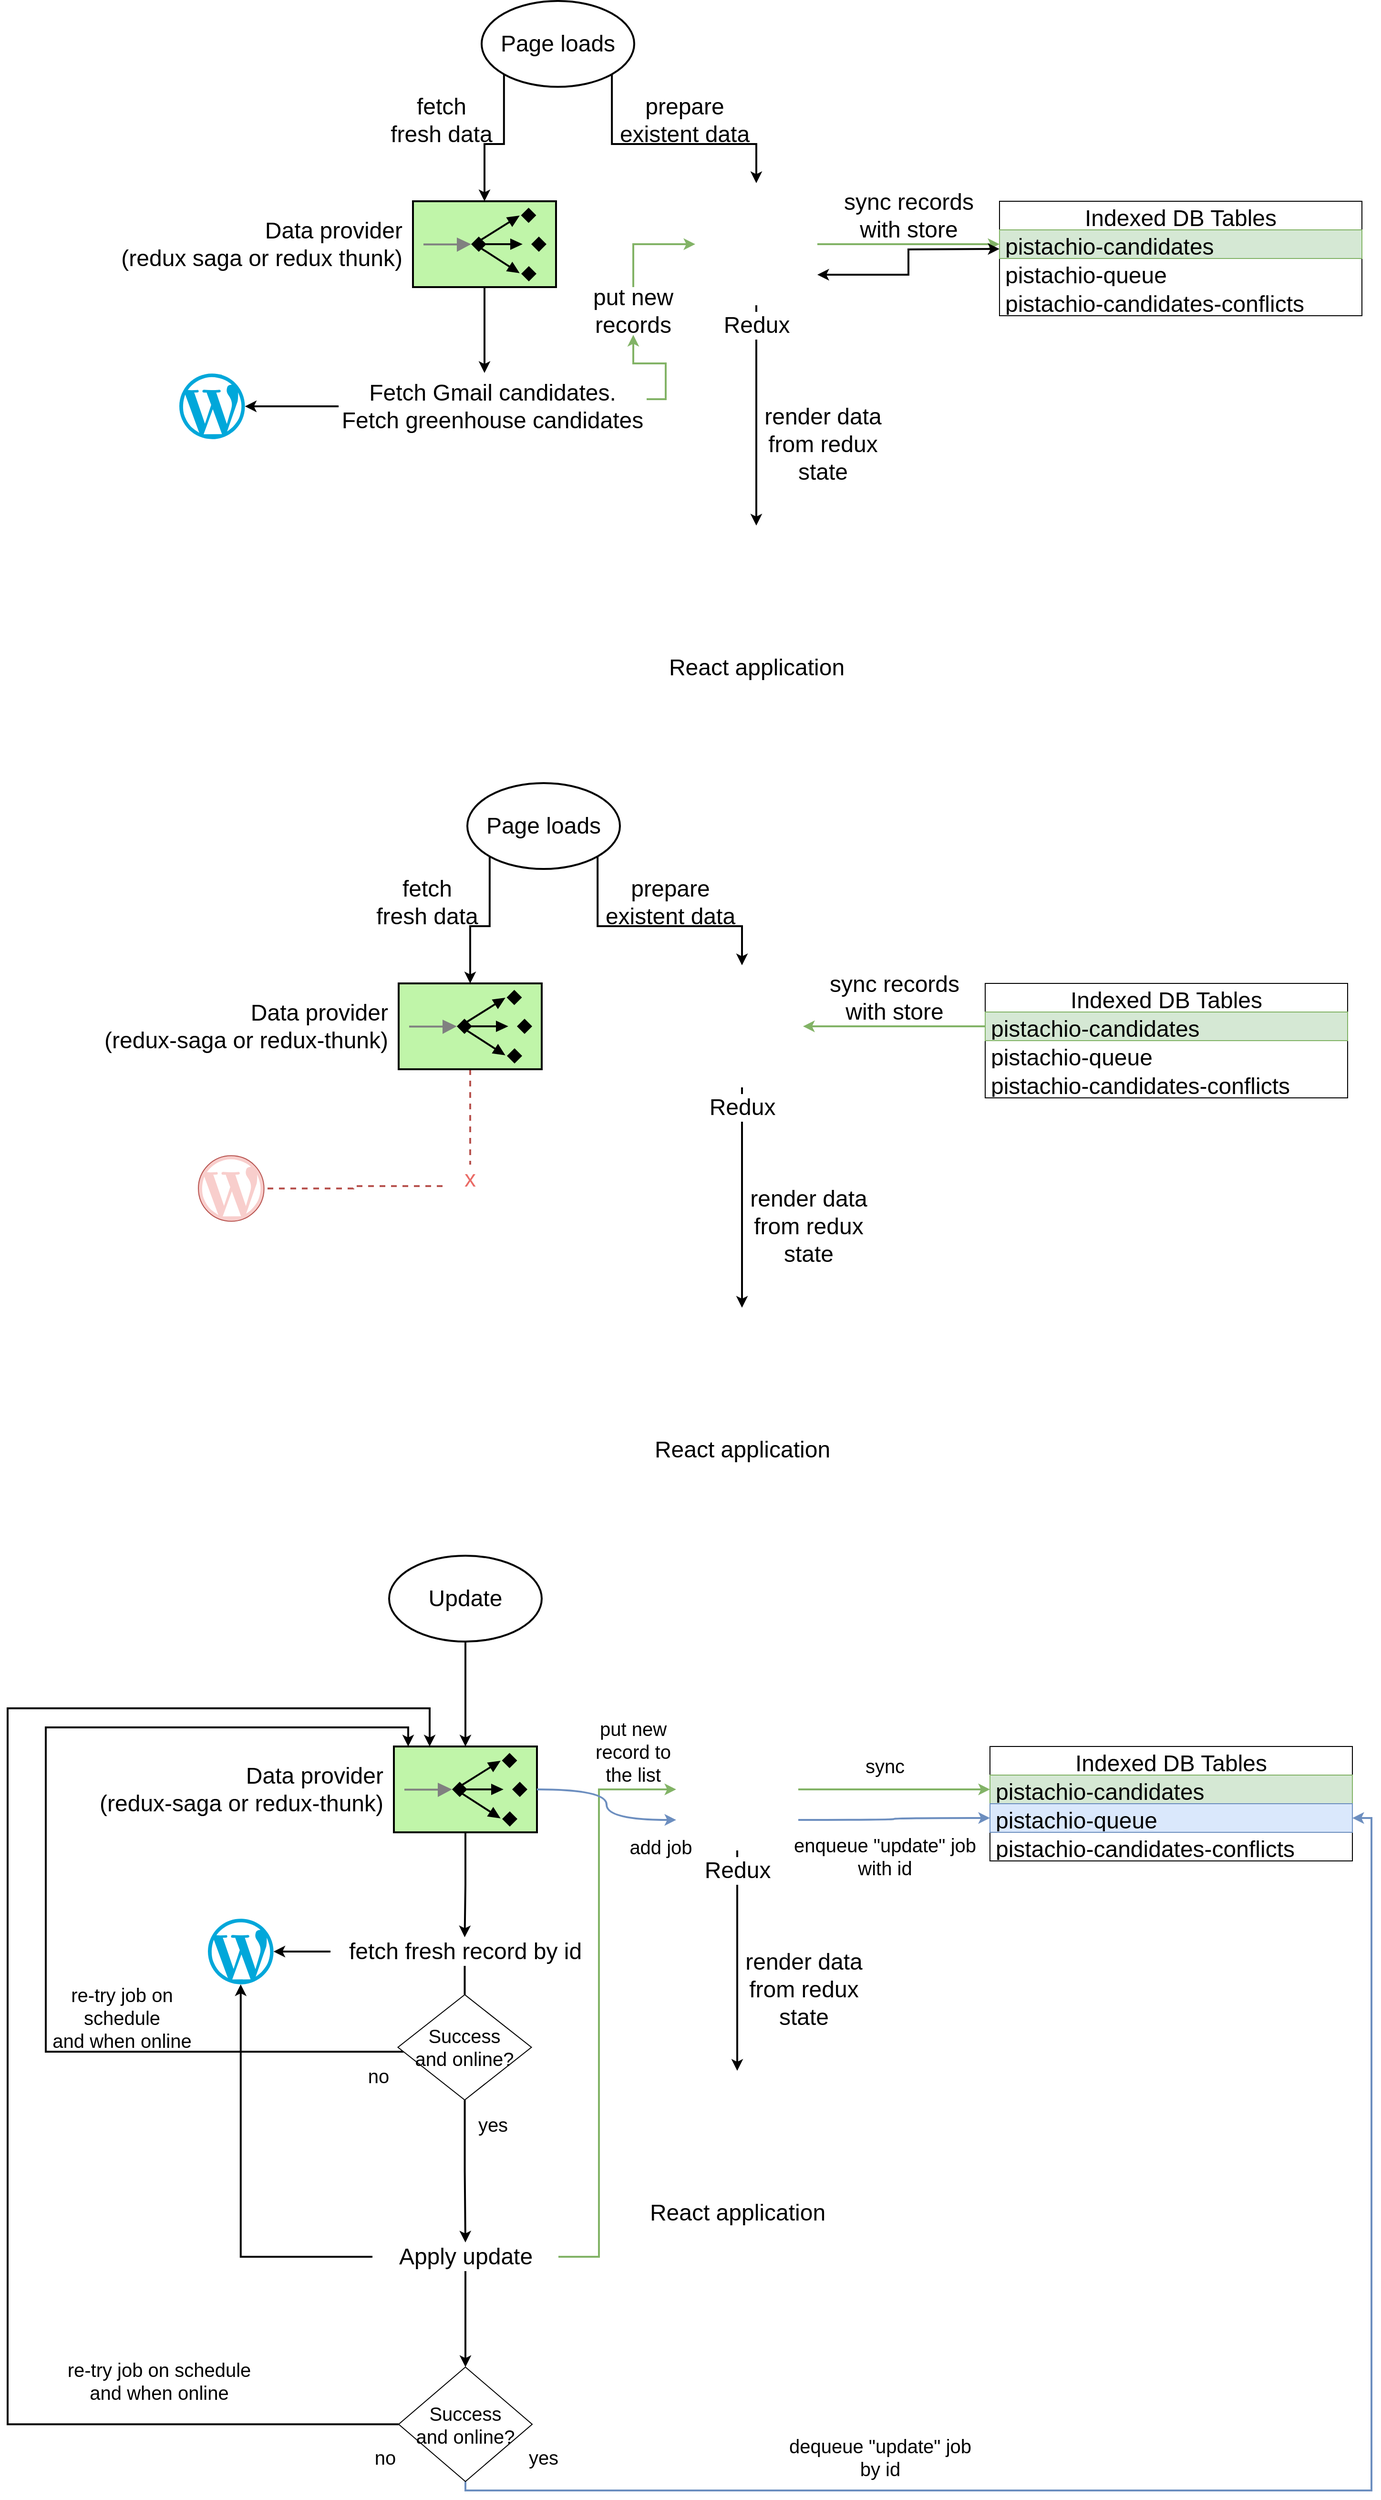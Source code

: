 <mxfile version="20.2.3" type="github">
  <diagram id="n3OmtDXUTwSOZxKZHaJ7" name="Page-1">
    <mxGraphModel dx="2813" dy="1084" grid="1" gridSize="10" guides="1" tooltips="1" connect="1" arrows="1" fold="1" page="1" pageScale="1" pageWidth="850" pageHeight="1100" math="0" shadow="0">
      <root>
        <mxCell id="0" />
        <mxCell id="1" parent="0" />
        <mxCell id="Z41pFUrx37civVczPFok-12" style="edgeStyle=orthogonalEdgeStyle;rounded=0;orthogonalLoop=1;jettySize=auto;html=1;exitX=0;exitY=1;exitDx=0;exitDy=0;entryX=0.5;entryY=0;entryDx=0;entryDy=0;entryPerimeter=0;fontSize=24;startArrow=none;startFill=0;strokeWidth=2;" parent="1" source="Z41pFUrx37civVczPFok-16" target="Z41pFUrx37civVczPFok-6" edge="1">
          <mxGeometry relative="1" as="geometry">
            <mxPoint x="180" y="130" as="sourcePoint" />
          </mxGeometry>
        </mxCell>
        <mxCell id="Z41pFUrx37civVczPFok-13" style="edgeStyle=orthogonalEdgeStyle;rounded=0;orthogonalLoop=1;jettySize=auto;html=1;exitX=1;exitY=1;exitDx=0;exitDy=0;entryX=0.5;entryY=0;entryDx=0;entryDy=0;fontSize=24;startArrow=none;startFill=0;strokeWidth=2;" parent="1" source="Z41pFUrx37civVczPFok-16" target="Z41pFUrx37civVczPFok-5" edge="1">
          <mxGeometry relative="1" as="geometry">
            <mxPoint x="260" y="130" as="sourcePoint" />
            <Array as="points">
              <mxPoint x="274" y="200" />
              <mxPoint x="425" y="200" />
            </Array>
          </mxGeometry>
        </mxCell>
        <mxCell id="Z41pFUrx37civVczPFok-4" value="React application" style="shape=image;html=1;verticalAlign=top;verticalLabelPosition=bottom;labelBackgroundColor=#ffffff;imageAspect=0;aspect=fixed;image=https://cdn1.iconfinder.com/data/icons/unicons-line-vol-5/24/react-128.png;fontSize=24;" parent="1" vertex="1">
          <mxGeometry x="361" y="600" width="128" height="128" as="geometry" />
        </mxCell>
        <mxCell id="Z41pFUrx37civVczPFok-11" style="edgeStyle=orthogonalEdgeStyle;rounded=0;orthogonalLoop=1;jettySize=auto;html=1;entryX=0;entryY=0.5;entryDx=0;entryDy=0;fontSize=24;strokeWidth=2;startArrow=none;startFill=0;fillColor=#d5e8d4;strokeColor=#82b366;" parent="1" source="Z41pFUrx37civVczPFok-5" target="Z41pFUrx37civVczPFok-8" edge="1">
          <mxGeometry relative="1" as="geometry" />
        </mxCell>
        <mxCell id="Z41pFUrx37civVczPFok-21" style="edgeStyle=orthogonalEdgeStyle;rounded=0;orthogonalLoop=1;jettySize=auto;html=1;entryX=0.5;entryY=0;entryDx=0;entryDy=0;fontSize=24;startArrow=none;startFill=0;strokeWidth=2;" parent="1" source="Z41pFUrx37civVczPFok-5" target="Z41pFUrx37civVczPFok-4" edge="1">
          <mxGeometry relative="1" as="geometry" />
        </mxCell>
        <mxCell id="X_6sAjhMBoOv0ny-Y4ly-42" style="edgeStyle=orthogonalEdgeStyle;rounded=0;orthogonalLoop=1;jettySize=auto;html=1;exitX=1;exitY=0.75;exitDx=0;exitDy=0;fontSize=20;startArrow=classic;startFill=1;strokeWidth=2;" edge="1" parent="1" source="Z41pFUrx37civVczPFok-5">
          <mxGeometry relative="1" as="geometry">
            <mxPoint x="680" y="310" as="targetPoint" />
          </mxGeometry>
        </mxCell>
        <mxCell id="Z41pFUrx37civVczPFok-5" value="Redux" style="shape=image;html=1;verticalAlign=top;verticalLabelPosition=bottom;labelBackgroundColor=#ffffff;imageAspect=0;aspect=fixed;image=https://cdn2.iconfinder.com/data/icons/boxicons-logos/24/bxl-redux-128.png;fontSize=24;" parent="1" vertex="1">
          <mxGeometry x="361" y="241" width="128" height="128" as="geometry" />
        </mxCell>
        <mxCell id="Z41pFUrx37civVczPFok-15" style="edgeStyle=orthogonalEdgeStyle;rounded=0;orthogonalLoop=1;jettySize=auto;html=1;entryX=0.5;entryY=0;entryDx=0;entryDy=0;fontSize=24;startArrow=none;startFill=0;strokeWidth=2;" parent="1" source="Z41pFUrx37civVczPFok-6" edge="1">
          <mxGeometry relative="1" as="geometry">
            <mxPoint x="140" y="440" as="targetPoint" />
          </mxGeometry>
        </mxCell>
        <mxCell id="Z41pFUrx37civVczPFok-6" value="&lt;font style=&quot;font-size: 24px;&quot;&gt;Data provider&lt;br&gt;&lt;/font&gt;&lt;font style=&quot;font-size: 24px;&quot;&gt;(redux saga or redux thunk)&lt;br&gt;&lt;/font&gt;" style="fillColor=#c0f5a9;dashed=0;outlineConnect=0;strokeWidth=2;html=1;align=right;fontSize=8;verticalLabelPosition=middle;verticalAlign=middle;shape=mxgraph.eip.message_dispatcher;labelPosition=left;spacingRight=10;" parent="1" vertex="1">
          <mxGeometry x="65" y="260" width="150" height="90" as="geometry" />
        </mxCell>
        <mxCell id="Z41pFUrx37civVczPFok-7" value="Indexed DB Tables" style="swimlane;fontStyle=0;childLayout=stackLayout;horizontal=1;startSize=30;horizontalStack=0;resizeParent=1;resizeParentMax=0;resizeLast=0;collapsible=1;marginBottom=0;fontSize=24;" parent="1" vertex="1">
          <mxGeometry x="680" y="260" width="380" height="120" as="geometry" />
        </mxCell>
        <mxCell id="Z41pFUrx37civVczPFok-8" value="pistachio-candidates" style="text;strokeColor=#82b366;fillColor=#d5e8d4;align=left;verticalAlign=middle;spacingLeft=4;spacingRight=4;overflow=hidden;points=[[0,0.5],[1,0.5]];portConstraint=eastwest;rotatable=0;fontSize=24;" parent="Z41pFUrx37civVczPFok-7" vertex="1">
          <mxGeometry y="30" width="380" height="30" as="geometry" />
        </mxCell>
        <mxCell id="Z41pFUrx37civVczPFok-9" value="pistachio-queue" style="text;strokeColor=none;fillColor=none;align=left;verticalAlign=middle;spacingLeft=4;spacingRight=4;overflow=hidden;points=[[0,0.5],[1,0.5]];portConstraint=eastwest;rotatable=0;fontSize=24;" parent="Z41pFUrx37civVczPFok-7" vertex="1">
          <mxGeometry y="60" width="380" height="30" as="geometry" />
        </mxCell>
        <mxCell id="Z41pFUrx37civVczPFok-10" value="pistachio-candidates-conflicts" style="text;strokeColor=none;fillColor=none;align=left;verticalAlign=middle;spacingLeft=4;spacingRight=4;overflow=hidden;points=[[0,0.5],[1,0.5]];portConstraint=eastwest;rotatable=0;fontSize=24;" parent="Z41pFUrx37civVczPFok-7" vertex="1">
          <mxGeometry y="90" width="380" height="30" as="geometry" />
        </mxCell>
        <mxCell id="Z41pFUrx37civVczPFok-20" style="edgeStyle=orthogonalEdgeStyle;rounded=0;orthogonalLoop=1;jettySize=auto;html=1;entryX=0;entryY=0.5;entryDx=0;entryDy=0;fontSize=24;startArrow=none;startFill=0;strokeWidth=2;exitX=0.5;exitY=0;exitDx=0;exitDy=0;fillColor=#d5e8d4;strokeColor=#82b366;" parent="1" source="Z41pFUrx37civVczPFok-25" target="Z41pFUrx37civVczPFok-5" edge="1">
          <mxGeometry relative="1" as="geometry" />
        </mxCell>
        <mxCell id="Z41pFUrx37civVczPFok-16" value="&lt;font style=&quot;font-size: 24px;&quot;&gt;Page loads&lt;/font&gt;" style="ellipse;whiteSpace=wrap;html=1;fontSize=24;strokeWidth=2;" parent="1" vertex="1">
          <mxGeometry x="137" y="50" width="160" height="90" as="geometry" />
        </mxCell>
        <mxCell id="Z41pFUrx37civVczPFok-18" value="" style="dashed=0;outlineConnect=0;html=1;align=center;labelPosition=center;verticalLabelPosition=bottom;verticalAlign=top;shape=mxgraph.weblogos.wordpress_2;fillColor=#00A7DA;strokeColor=none;fontSize=24;" parent="1" vertex="1">
          <mxGeometry x="-180" y="440.6" width="68.8" height="68.8" as="geometry" />
        </mxCell>
        <mxCell id="Z41pFUrx37civVczPFok-22" value="fetch fresh data" style="text;html=1;strokeColor=none;fillColor=none;align=center;verticalAlign=middle;whiteSpace=wrap;rounded=0;fontSize=24;" parent="1" vertex="1">
          <mxGeometry x="40" y="160" width="110" height="30" as="geometry" />
        </mxCell>
        <mxCell id="Z41pFUrx37civVczPFok-23" value="prepare existent data" style="text;html=1;strokeColor=none;fillColor=none;align=center;verticalAlign=middle;whiteSpace=wrap;rounded=0;fontSize=24;" parent="1" vertex="1">
          <mxGeometry x="275" y="160" width="150" height="30" as="geometry" />
        </mxCell>
        <mxCell id="Z41pFUrx37civVczPFok-24" value="sync records with store" style="text;html=1;strokeColor=none;fillColor=none;align=center;verticalAlign=middle;whiteSpace=wrap;rounded=0;fontSize=24;" parent="1" vertex="1">
          <mxGeometry x="510" y="255" width="150" height="40" as="geometry" />
        </mxCell>
        <mxCell id="Z41pFUrx37civVczPFok-25" value="put new records" style="text;html=1;strokeColor=none;fillColor=none;align=center;verticalAlign=middle;whiteSpace=wrap;rounded=0;fontSize=24;" parent="1" vertex="1">
          <mxGeometry x="236" y="350" width="120" height="50" as="geometry" />
        </mxCell>
        <mxCell id="Z41pFUrx37civVczPFok-29" value="render data from redux state" style="text;html=1;strokeColor=none;fillColor=none;align=center;verticalAlign=middle;whiteSpace=wrap;rounded=0;fontSize=24;" parent="1" vertex="1">
          <mxGeometry x="410" y="500.4" width="170" height="30" as="geometry" />
        </mxCell>
        <mxCell id="Z41pFUrx37civVczPFok-31" style="edgeStyle=orthogonalEdgeStyle;rounded=0;orthogonalLoop=1;jettySize=auto;html=1;fontSize=24;startArrow=none;startFill=0;strokeWidth=2;" parent="1" source="Z41pFUrx37civVczPFok-30" target="Z41pFUrx37civVczPFok-18" edge="1">
          <mxGeometry relative="1" as="geometry" />
        </mxCell>
        <mxCell id="X_6sAjhMBoOv0ny-Y4ly-40" style="edgeStyle=orthogonalEdgeStyle;rounded=0;orthogonalLoop=1;jettySize=auto;html=1;entryX=0.5;entryY=1;entryDx=0;entryDy=0;fontSize=20;startArrow=none;startFill=0;strokeWidth=2;exitX=1;exitY=0.25;exitDx=0;exitDy=0;fillColor=#d5e8d4;strokeColor=#82b366;" edge="1" parent="1" source="Z41pFUrx37civVczPFok-30" target="Z41pFUrx37civVczPFok-25">
          <mxGeometry relative="1" as="geometry" />
        </mxCell>
        <mxCell id="Z41pFUrx37civVczPFok-30" value="&lt;div&gt;Fetch Gmail candidates.&lt;/div&gt;&lt;div&gt;Fetch greenhouse candidates&lt;br&gt;&lt;/div&gt;" style="text;html=1;strokeColor=none;fillColor=none;align=center;verticalAlign=middle;whiteSpace=wrap;rounded=0;fontSize=24;" parent="1" vertex="1">
          <mxGeometry x="-13" y="460" width="323" height="30" as="geometry" />
        </mxCell>
        <mxCell id="Z41pFUrx37civVczPFok-32" style="edgeStyle=orthogonalEdgeStyle;rounded=0;orthogonalLoop=1;jettySize=auto;html=1;exitX=0;exitY=1;exitDx=0;exitDy=0;entryX=0.5;entryY=0;entryDx=0;entryDy=0;entryPerimeter=0;fontSize=24;startArrow=none;startFill=0;strokeWidth=2;" parent="1" source="Z41pFUrx37civVczPFok-45" target="Z41pFUrx37civVczPFok-39" edge="1">
          <mxGeometry relative="1" as="geometry">
            <mxPoint x="165" y="950" as="sourcePoint" />
          </mxGeometry>
        </mxCell>
        <mxCell id="Z41pFUrx37civVczPFok-33" style="edgeStyle=orthogonalEdgeStyle;rounded=0;orthogonalLoop=1;jettySize=auto;html=1;exitX=1;exitY=1;exitDx=0;exitDy=0;entryX=0.5;entryY=0;entryDx=0;entryDy=0;fontSize=24;startArrow=none;startFill=0;strokeWidth=2;" parent="1" source="Z41pFUrx37civVczPFok-45" target="Z41pFUrx37civVczPFok-37" edge="1">
          <mxGeometry relative="1" as="geometry">
            <mxPoint x="245" y="950" as="sourcePoint" />
            <Array as="points">
              <mxPoint x="259" y="1020" />
              <mxPoint x="410" y="1020" />
            </Array>
          </mxGeometry>
        </mxCell>
        <mxCell id="Z41pFUrx37civVczPFok-34" value="React application" style="shape=image;html=1;verticalAlign=top;verticalLabelPosition=bottom;labelBackgroundColor=#ffffff;imageAspect=0;aspect=fixed;image=https://cdn1.iconfinder.com/data/icons/unicons-line-vol-5/24/react-128.png;fontSize=24;" parent="1" vertex="1">
          <mxGeometry x="346" y="1420" width="128" height="128" as="geometry" />
        </mxCell>
        <mxCell id="Z41pFUrx37civVczPFok-35" style="edgeStyle=orthogonalEdgeStyle;rounded=0;orthogonalLoop=1;jettySize=auto;html=1;entryX=0;entryY=0.5;entryDx=0;entryDy=0;fontSize=24;strokeWidth=2;startArrow=classic;startFill=1;endArrow=none;endFill=0;fillColor=#d5e8d4;strokeColor=#82b366;" parent="1" source="Z41pFUrx37civVczPFok-37" target="Z41pFUrx37civVczPFok-41" edge="1">
          <mxGeometry relative="1" as="geometry" />
        </mxCell>
        <mxCell id="Z41pFUrx37civVczPFok-36" style="edgeStyle=orthogonalEdgeStyle;rounded=0;orthogonalLoop=1;jettySize=auto;html=1;entryX=0.5;entryY=0;entryDx=0;entryDy=0;fontSize=24;startArrow=none;startFill=0;strokeWidth=2;" parent="1" source="Z41pFUrx37civVczPFok-37" target="Z41pFUrx37civVczPFok-34" edge="1">
          <mxGeometry relative="1" as="geometry" />
        </mxCell>
        <mxCell id="Z41pFUrx37civVczPFok-37" value="Redux" style="shape=image;html=1;verticalAlign=top;verticalLabelPosition=bottom;labelBackgroundColor=#ffffff;imageAspect=0;aspect=fixed;image=https://cdn2.iconfinder.com/data/icons/boxicons-logos/24/bxl-redux-128.png;fontSize=24;" parent="1" vertex="1">
          <mxGeometry x="346" y="1061" width="128" height="128" as="geometry" />
        </mxCell>
        <mxCell id="Z41pFUrx37civVczPFok-38" style="edgeStyle=orthogonalEdgeStyle;rounded=0;orthogonalLoop=1;jettySize=auto;html=1;fontSize=24;startArrow=none;startFill=0;strokeWidth=2;entryX=0.5;entryY=0;entryDx=0;entryDy=0;dashed=1;fillColor=#f8cecc;strokeColor=#b85450;endArrow=none;endFill=0;" parent="1" source="Z41pFUrx37civVczPFok-39" target="Z41pFUrx37civVczPFok-53" edge="1">
          <mxGeometry relative="1" as="geometry">
            <mxPoint x="125" y="1270" as="targetPoint" />
          </mxGeometry>
        </mxCell>
        <mxCell id="Z41pFUrx37civVczPFok-39" value="&lt;font style=&quot;font-size: 24px;&quot;&gt;Data provider&lt;br&gt;&lt;/font&gt;&lt;font style=&quot;font-size: 24px;&quot;&gt;(redux-saga or redux-thunk)&lt;br&gt;&lt;/font&gt;" style="fillColor=#c0f5a9;dashed=0;outlineConnect=0;strokeWidth=2;html=1;align=right;fontSize=8;verticalLabelPosition=middle;verticalAlign=middle;shape=mxgraph.eip.message_dispatcher;labelPosition=left;spacingRight=10;" parent="1" vertex="1">
          <mxGeometry x="50" y="1080" width="150" height="90" as="geometry" />
        </mxCell>
        <mxCell id="Z41pFUrx37civVczPFok-40" value="Indexed DB Tables" style="swimlane;fontStyle=0;childLayout=stackLayout;horizontal=1;startSize=30;horizontalStack=0;resizeParent=1;resizeParentMax=0;resizeLast=0;collapsible=1;marginBottom=0;fontSize=24;" parent="1" vertex="1">
          <mxGeometry x="665" y="1080" width="380" height="120" as="geometry" />
        </mxCell>
        <mxCell id="Z41pFUrx37civVczPFok-41" value="pistachio-candidates" style="text;strokeColor=#82b366;fillColor=#d5e8d4;align=left;verticalAlign=middle;spacingLeft=4;spacingRight=4;overflow=hidden;points=[[0,0.5],[1,0.5]];portConstraint=eastwest;rotatable=0;fontSize=24;" parent="Z41pFUrx37civVczPFok-40" vertex="1">
          <mxGeometry y="30" width="380" height="30" as="geometry" />
        </mxCell>
        <mxCell id="Z41pFUrx37civVczPFok-42" value="pistachio-queue" style="text;strokeColor=none;fillColor=none;align=left;verticalAlign=middle;spacingLeft=4;spacingRight=4;overflow=hidden;points=[[0,0.5],[1,0.5]];portConstraint=eastwest;rotatable=0;fontSize=24;" parent="Z41pFUrx37civVczPFok-40" vertex="1">
          <mxGeometry y="60" width="380" height="30" as="geometry" />
        </mxCell>
        <mxCell id="Z41pFUrx37civVczPFok-43" value="pistachio-candidates-conflicts" style="text;strokeColor=none;fillColor=none;align=left;verticalAlign=middle;spacingLeft=4;spacingRight=4;overflow=hidden;points=[[0,0.5],[1,0.5]];portConstraint=eastwest;rotatable=0;fontSize=24;" parent="Z41pFUrx37civVczPFok-40" vertex="1">
          <mxGeometry y="90" width="380" height="30" as="geometry" />
        </mxCell>
        <mxCell id="Z41pFUrx37civVczPFok-45" value="&lt;font style=&quot;font-size: 24px;&quot;&gt;Page loads&lt;/font&gt;" style="ellipse;whiteSpace=wrap;html=1;fontSize=24;strokeWidth=2;" parent="1" vertex="1">
          <mxGeometry x="122" y="870" width="160" height="90" as="geometry" />
        </mxCell>
        <mxCell id="Z41pFUrx37civVczPFok-46" value="" style="dashed=0;outlineConnect=0;html=1;align=center;labelPosition=center;verticalLabelPosition=bottom;verticalAlign=top;shape=mxgraph.weblogos.wordpress_2;fillColor=#f8cecc;strokeColor=#b85450;fontSize=24;" parent="1" vertex="1">
          <mxGeometry x="-160" y="1260.6" width="68.8" height="68.8" as="geometry" />
        </mxCell>
        <mxCell id="Z41pFUrx37civVczPFok-47" value="fetch fresh data" style="text;html=1;strokeColor=none;fillColor=none;align=center;verticalAlign=middle;whiteSpace=wrap;rounded=0;fontSize=24;" parent="1" vertex="1">
          <mxGeometry x="25" y="980" width="110" height="30" as="geometry" />
        </mxCell>
        <mxCell id="Z41pFUrx37civVczPFok-48" value="prepare existent data" style="text;html=1;strokeColor=none;fillColor=none;align=center;verticalAlign=middle;whiteSpace=wrap;rounded=0;fontSize=24;" parent="1" vertex="1">
          <mxGeometry x="260" y="980" width="150" height="30" as="geometry" />
        </mxCell>
        <mxCell id="Z41pFUrx37civVczPFok-49" value="sync records with store" style="text;html=1;strokeColor=none;fillColor=none;align=center;verticalAlign=middle;whiteSpace=wrap;rounded=0;fontSize=24;" parent="1" vertex="1">
          <mxGeometry x="495" y="1075" width="150" height="40" as="geometry" />
        </mxCell>
        <mxCell id="Z41pFUrx37civVczPFok-51" value="render data from redux state" style="text;html=1;strokeColor=none;fillColor=none;align=center;verticalAlign=middle;whiteSpace=wrap;rounded=0;fontSize=24;" parent="1" vertex="1">
          <mxGeometry x="395" y="1320.4" width="170" height="30" as="geometry" />
        </mxCell>
        <mxCell id="Z41pFUrx37civVczPFok-52" style="edgeStyle=orthogonalEdgeStyle;rounded=0;orthogonalLoop=1;jettySize=auto;html=1;fontSize=24;startArrow=none;startFill=0;strokeWidth=2;exitX=0;exitY=0.75;exitDx=0;exitDy=0;endArrow=none;endFill=0;dashed=1;fillColor=#f8cecc;strokeColor=#b85450;" parent="1" source="Z41pFUrx37civVczPFok-53" target="Z41pFUrx37civVczPFok-46" edge="1">
          <mxGeometry relative="1" as="geometry" />
        </mxCell>
        <mxCell id="Z41pFUrx37civVczPFok-53" value="x" style="text;html=1;align=center;verticalAlign=middle;whiteSpace=wrap;rounded=0;fontSize=24;fontColor=#EA6B66;" parent="1" vertex="1">
          <mxGeometry x="96" y="1270" width="58" height="30" as="geometry" />
        </mxCell>
        <mxCell id="X_6sAjhMBoOv0ny-Y4ly-1" style="edgeStyle=orthogonalEdgeStyle;rounded=0;orthogonalLoop=1;jettySize=auto;html=1;exitX=0.5;exitY=1;exitDx=0;exitDy=0;entryX=0.5;entryY=0;entryDx=0;entryDy=0;entryPerimeter=0;fontSize=24;startArrow=none;startFill=0;strokeWidth=2;" edge="1" parent="1" source="X_6sAjhMBoOv0ny-Y4ly-14" target="X_6sAjhMBoOv0ny-Y4ly-8">
          <mxGeometry relative="1" as="geometry">
            <mxPoint x="160" y="1750" as="sourcePoint" />
          </mxGeometry>
        </mxCell>
        <mxCell id="X_6sAjhMBoOv0ny-Y4ly-3" value="React application" style="shape=image;html=1;verticalAlign=top;verticalLabelPosition=bottom;labelBackgroundColor=#ffffff;imageAspect=0;aspect=fixed;image=https://cdn1.iconfinder.com/data/icons/unicons-line-vol-5/24/react-128.png;fontSize=24;" vertex="1" parent="1">
          <mxGeometry x="341" y="2220" width="128" height="128" as="geometry" />
        </mxCell>
        <mxCell id="X_6sAjhMBoOv0ny-Y4ly-4" style="edgeStyle=orthogonalEdgeStyle;rounded=0;orthogonalLoop=1;jettySize=auto;html=1;entryX=0;entryY=0.5;entryDx=0;entryDy=0;fontSize=24;strokeWidth=2;startArrow=none;startFill=0;fillColor=#d5e8d4;strokeColor=#82b366;" edge="1" parent="1" source="X_6sAjhMBoOv0ny-Y4ly-6" target="X_6sAjhMBoOv0ny-Y4ly-10">
          <mxGeometry relative="1" as="geometry" />
        </mxCell>
        <mxCell id="X_6sAjhMBoOv0ny-Y4ly-5" style="edgeStyle=orthogonalEdgeStyle;rounded=0;orthogonalLoop=1;jettySize=auto;html=1;entryX=0.5;entryY=0;entryDx=0;entryDy=0;fontSize=24;startArrow=none;startFill=0;strokeWidth=2;" edge="1" parent="1" source="X_6sAjhMBoOv0ny-Y4ly-6" target="X_6sAjhMBoOv0ny-Y4ly-3">
          <mxGeometry relative="1" as="geometry" />
        </mxCell>
        <mxCell id="X_6sAjhMBoOv0ny-Y4ly-27" style="edgeStyle=orthogonalEdgeStyle;rounded=0;orthogonalLoop=1;jettySize=auto;html=1;exitX=1;exitY=0.75;exitDx=0;exitDy=0;entryX=0;entryY=0.5;entryDx=0;entryDy=0;fontSize=24;strokeWidth=2;curved=1;fillColor=#dae8fc;strokeColor=#6c8ebf;" edge="1" parent="1" source="X_6sAjhMBoOv0ny-Y4ly-6" target="X_6sAjhMBoOv0ny-Y4ly-11">
          <mxGeometry relative="1" as="geometry" />
        </mxCell>
        <mxCell id="X_6sAjhMBoOv0ny-Y4ly-6" value="Redux" style="shape=image;html=1;verticalAlign=top;verticalLabelPosition=bottom;labelBackgroundColor=#ffffff;imageAspect=0;aspect=fixed;image=https://cdn2.iconfinder.com/data/icons/boxicons-logos/24/bxl-redux-128.png;fontSize=24;" vertex="1" parent="1">
          <mxGeometry x="341" y="1861" width="128" height="128" as="geometry" />
        </mxCell>
        <mxCell id="X_6sAjhMBoOv0ny-Y4ly-7" style="edgeStyle=orthogonalEdgeStyle;rounded=0;orthogonalLoop=1;jettySize=auto;html=1;entryX=0.5;entryY=0;entryDx=0;entryDy=0;fontSize=24;startArrow=none;startFill=0;strokeWidth=2;" edge="1" parent="1" source="X_6sAjhMBoOv0ny-Y4ly-8" target="X_6sAjhMBoOv0ny-Y4ly-22">
          <mxGeometry relative="1" as="geometry">
            <mxPoint x="120" y="2060" as="targetPoint" />
          </mxGeometry>
        </mxCell>
        <mxCell id="X_6sAjhMBoOv0ny-Y4ly-8" value="&lt;font style=&quot;font-size: 24px;&quot;&gt;Data provider&lt;br&gt;&lt;/font&gt;&lt;font style=&quot;font-size: 24px;&quot;&gt;(redux-saga or redux-thunk)&lt;br&gt;&lt;/font&gt;" style="fillColor=#c0f5a9;dashed=0;outlineConnect=0;strokeWidth=2;html=1;align=right;fontSize=8;verticalLabelPosition=middle;verticalAlign=middle;shape=mxgraph.eip.message_dispatcher;labelPosition=left;spacingRight=10;" vertex="1" parent="1">
          <mxGeometry x="45" y="1880" width="150" height="90" as="geometry" />
        </mxCell>
        <mxCell id="X_6sAjhMBoOv0ny-Y4ly-9" value="Indexed DB Tables" style="swimlane;fontStyle=0;childLayout=stackLayout;horizontal=1;startSize=30;horizontalStack=0;resizeParent=1;resizeParentMax=0;resizeLast=0;collapsible=1;marginBottom=0;fontSize=24;" vertex="1" parent="1">
          <mxGeometry x="670" y="1880" width="380" height="120" as="geometry" />
        </mxCell>
        <mxCell id="X_6sAjhMBoOv0ny-Y4ly-10" value="pistachio-candidates" style="text;align=left;verticalAlign=middle;spacingLeft=4;spacingRight=4;overflow=hidden;points=[[0,0.5],[1,0.5]];portConstraint=eastwest;rotatable=0;fontSize=24;fillColor=#d5e8d4;strokeColor=#82b366;" vertex="1" parent="X_6sAjhMBoOv0ny-Y4ly-9">
          <mxGeometry y="30" width="380" height="30" as="geometry" />
        </mxCell>
        <mxCell id="X_6sAjhMBoOv0ny-Y4ly-11" value="pistachio-queue" style="text;strokeColor=#6c8ebf;fillColor=#dae8fc;align=left;verticalAlign=middle;spacingLeft=4;spacingRight=4;overflow=hidden;points=[[0,0.5],[1,0.5]];portConstraint=eastwest;rotatable=0;fontSize=24;" vertex="1" parent="X_6sAjhMBoOv0ny-Y4ly-9">
          <mxGeometry y="60" width="380" height="30" as="geometry" />
        </mxCell>
        <mxCell id="X_6sAjhMBoOv0ny-Y4ly-12" value="pistachio-candidates-conflicts" style="text;strokeColor=none;fillColor=none;align=left;verticalAlign=middle;spacingLeft=4;spacingRight=4;overflow=hidden;points=[[0,0.5],[1,0.5]];portConstraint=eastwest;rotatable=0;fontSize=24;" vertex="1" parent="X_6sAjhMBoOv0ny-Y4ly-9">
          <mxGeometry y="90" width="380" height="30" as="geometry" />
        </mxCell>
        <mxCell id="X_6sAjhMBoOv0ny-Y4ly-13" style="edgeStyle=orthogonalEdgeStyle;rounded=0;orthogonalLoop=1;jettySize=auto;html=1;entryX=0;entryY=0.5;entryDx=0;entryDy=0;fontSize=24;startArrow=none;startFill=0;strokeWidth=2;exitX=1;exitY=0.5;exitDx=0;exitDy=0;fillColor=#d5e8d4;strokeColor=#82b366;" edge="1" parent="1" source="X_6sAjhMBoOv0ny-Y4ly-23" target="X_6sAjhMBoOv0ny-Y4ly-6">
          <mxGeometry relative="1" as="geometry">
            <Array as="points">
              <mxPoint x="260" y="2415" />
              <mxPoint x="260" y="1925" />
            </Array>
          </mxGeometry>
        </mxCell>
        <mxCell id="X_6sAjhMBoOv0ny-Y4ly-14" value="Update" style="ellipse;whiteSpace=wrap;html=1;fontSize=24;strokeWidth=2;" vertex="1" parent="1">
          <mxGeometry x="40" y="1680" width="160" height="90" as="geometry" />
        </mxCell>
        <mxCell id="X_6sAjhMBoOv0ny-Y4ly-15" value="" style="dashed=0;outlineConnect=0;html=1;align=center;labelPosition=center;verticalLabelPosition=bottom;verticalAlign=top;shape=mxgraph.weblogos.wordpress_2;fillColor=#00A7DA;strokeColor=none;fontSize=24;" vertex="1" parent="1">
          <mxGeometry x="-150" y="2060.6" width="68.8" height="68.8" as="geometry" />
        </mxCell>
        <mxCell id="X_6sAjhMBoOv0ny-Y4ly-18" value="sync" style="text;html=1;strokeColor=none;fillColor=none;align=center;verticalAlign=middle;whiteSpace=wrap;rounded=0;fontSize=20;" vertex="1" parent="1">
          <mxGeometry x="527" y="1880" width="66" height="40" as="geometry" />
        </mxCell>
        <mxCell id="X_6sAjhMBoOv0ny-Y4ly-19" value="put new record to the list" style="text;html=1;strokeColor=none;fillColor=none;align=center;verticalAlign=middle;whiteSpace=wrap;rounded=0;fontSize=20;" vertex="1" parent="1">
          <mxGeometry x="246" y="1870" width="100" height="30" as="geometry" />
        </mxCell>
        <mxCell id="X_6sAjhMBoOv0ny-Y4ly-20" value="render data from redux state" style="text;html=1;strokeColor=none;fillColor=none;align=center;verticalAlign=middle;whiteSpace=wrap;rounded=0;fontSize=24;" vertex="1" parent="1">
          <mxGeometry x="390" y="2120.4" width="170" height="30" as="geometry" />
        </mxCell>
        <mxCell id="X_6sAjhMBoOv0ny-Y4ly-21" style="edgeStyle=orthogonalEdgeStyle;rounded=0;orthogonalLoop=1;jettySize=auto;html=1;fontSize=24;startArrow=none;startFill=0;strokeWidth=2;" edge="1" parent="1" source="X_6sAjhMBoOv0ny-Y4ly-22" target="X_6sAjhMBoOv0ny-Y4ly-15">
          <mxGeometry relative="1" as="geometry" />
        </mxCell>
        <mxCell id="X_6sAjhMBoOv0ny-Y4ly-24" style="edgeStyle=orthogonalEdgeStyle;rounded=0;orthogonalLoop=1;jettySize=auto;html=1;entryX=0.5;entryY=0;entryDx=0;entryDy=0;fontSize=24;strokeWidth=2;startArrow=none;" edge="1" parent="1" source="X_6sAjhMBoOv0ny-Y4ly-45" target="X_6sAjhMBoOv0ny-Y4ly-23">
          <mxGeometry relative="1" as="geometry" />
        </mxCell>
        <mxCell id="X_6sAjhMBoOv0ny-Y4ly-22" value="fetch fresh record by id" style="text;html=1;strokeColor=none;fillColor=none;align=center;verticalAlign=middle;whiteSpace=wrap;rounded=0;fontSize=24;" vertex="1" parent="1">
          <mxGeometry x="-21.5" y="2080" width="281.5" height="30" as="geometry" />
        </mxCell>
        <mxCell id="X_6sAjhMBoOv0ny-Y4ly-29" style="edgeStyle=orthogonalEdgeStyle;rounded=0;orthogonalLoop=1;jettySize=auto;html=1;exitX=0;exitY=0.5;exitDx=0;exitDy=0;fontSize=20;strokeWidth=2;" edge="1" parent="1" source="X_6sAjhMBoOv0ny-Y4ly-23" target="X_6sAjhMBoOv0ny-Y4ly-15">
          <mxGeometry relative="1" as="geometry" />
        </mxCell>
        <mxCell id="X_6sAjhMBoOv0ny-Y4ly-30" style="edgeStyle=orthogonalEdgeStyle;rounded=0;orthogonalLoop=1;jettySize=auto;html=1;entryX=0;entryY=0.75;entryDx=0;entryDy=0;fontSize=20;strokeWidth=2;exitX=1;exitY=0.5;exitDx=0;exitDy=0;exitPerimeter=0;curved=1;fillColor=#dae8fc;strokeColor=#6c8ebf;" edge="1" parent="1" source="X_6sAjhMBoOv0ny-Y4ly-8" target="X_6sAjhMBoOv0ny-Y4ly-6">
          <mxGeometry relative="1" as="geometry" />
        </mxCell>
        <mxCell id="X_6sAjhMBoOv0ny-Y4ly-38" style="edgeStyle=orthogonalEdgeStyle;rounded=0;orthogonalLoop=1;jettySize=auto;html=1;entryX=0.5;entryY=0;entryDx=0;entryDy=0;fontSize=20;startArrow=none;startFill=0;strokeWidth=2;" edge="1" parent="1" source="X_6sAjhMBoOv0ny-Y4ly-23" target="X_6sAjhMBoOv0ny-Y4ly-32">
          <mxGeometry relative="1" as="geometry" />
        </mxCell>
        <mxCell id="X_6sAjhMBoOv0ny-Y4ly-23" value="&lt;font style=&quot;font-size: 24px;&quot;&gt;A&lt;font style=&quot;font-size: 24px;&quot;&gt;pply update&lt;/font&gt;&lt;/font&gt;" style="text;html=1;strokeColor=none;fillColor=none;align=center;verticalAlign=middle;whiteSpace=wrap;rounded=0;" vertex="1" parent="1">
          <mxGeometry x="22.5" y="2400" width="195" height="30" as="geometry" />
        </mxCell>
        <mxCell id="X_6sAjhMBoOv0ny-Y4ly-28" value="enqueue &quot;update&quot; job with id " style="text;html=1;strokeColor=none;fillColor=none;align=center;verticalAlign=middle;whiteSpace=wrap;rounded=0;fontSize=20;" vertex="1" parent="1">
          <mxGeometry x="455" y="1970" width="210" height="50.6" as="geometry" />
        </mxCell>
        <mxCell id="X_6sAjhMBoOv0ny-Y4ly-31" value="add job" style="text;html=1;strokeColor=none;fillColor=none;align=center;verticalAlign=middle;whiteSpace=wrap;rounded=0;fontSize=20;" vertex="1" parent="1">
          <mxGeometry x="275" y="1970" width="100" height="30" as="geometry" />
        </mxCell>
        <mxCell id="X_6sAjhMBoOv0ny-Y4ly-33" style="edgeStyle=orthogonalEdgeStyle;rounded=0;orthogonalLoop=1;jettySize=auto;html=1;entryX=1;entryY=0.5;entryDx=0;entryDy=0;fontSize=20;startArrow=none;startFill=0;strokeWidth=2;fillColor=#dae8fc;strokeColor=#6c8ebf;" edge="1" parent="1" source="X_6sAjhMBoOv0ny-Y4ly-32" target="X_6sAjhMBoOv0ny-Y4ly-11">
          <mxGeometry relative="1" as="geometry">
            <Array as="points">
              <mxPoint x="120" y="2660" />
              <mxPoint x="1070" y="2660" />
              <mxPoint x="1070" y="1955" />
            </Array>
          </mxGeometry>
        </mxCell>
        <mxCell id="X_6sAjhMBoOv0ny-Y4ly-37" style="edgeStyle=orthogonalEdgeStyle;rounded=0;orthogonalLoop=1;jettySize=auto;html=1;entryX=0.25;entryY=0;entryDx=0;entryDy=0;entryPerimeter=0;fontSize=20;startArrow=none;startFill=0;strokeWidth=2;exitX=0;exitY=0.5;exitDx=0;exitDy=0;" edge="1" parent="1" source="X_6sAjhMBoOv0ny-Y4ly-32" target="X_6sAjhMBoOv0ny-Y4ly-8">
          <mxGeometry relative="1" as="geometry">
            <Array as="points">
              <mxPoint x="-360" y="2591" />
              <mxPoint x="-360" y="1840" />
              <mxPoint x="83" y="1840" />
            </Array>
          </mxGeometry>
        </mxCell>
        <mxCell id="X_6sAjhMBoOv0ny-Y4ly-32" value="Success&lt;br&gt;and online?" style="rhombus;whiteSpace=wrap;html=1;fontSize=20;" vertex="1" parent="1">
          <mxGeometry x="50" y="2530.6" width="140" height="120" as="geometry" />
        </mxCell>
        <mxCell id="X_6sAjhMBoOv0ny-Y4ly-34" value="dequeue &quot;update&quot; job by id " style="text;html=1;strokeColor=none;fillColor=none;align=center;verticalAlign=middle;whiteSpace=wrap;rounded=0;fontSize=20;" vertex="1" parent="1">
          <mxGeometry x="450" y="2600" width="210" height="50.6" as="geometry" />
        </mxCell>
        <mxCell id="X_6sAjhMBoOv0ny-Y4ly-35" value="yes" style="text;html=1;strokeColor=none;fillColor=none;align=center;verticalAlign=middle;whiteSpace=wrap;rounded=0;fontSize=20;" vertex="1" parent="1">
          <mxGeometry x="173" y="2600" width="58" height="50.6" as="geometry" />
        </mxCell>
        <mxCell id="X_6sAjhMBoOv0ny-Y4ly-36" value="no" style="text;html=1;strokeColor=none;fillColor=none;align=center;verticalAlign=middle;whiteSpace=wrap;rounded=0;fontSize=20;" vertex="1" parent="1">
          <mxGeometry x="7" y="2600" width="58" height="50.6" as="geometry" />
        </mxCell>
        <mxCell id="X_6sAjhMBoOv0ny-Y4ly-39" value="re-try job on schedule and when online" style="text;html=1;strokeColor=none;fillColor=none;align=center;verticalAlign=middle;whiteSpace=wrap;rounded=0;fontSize=20;" vertex="1" parent="1">
          <mxGeometry x="-311.2" y="2510" width="220" height="70" as="geometry" />
        </mxCell>
        <mxCell id="X_6sAjhMBoOv0ny-Y4ly-46" style="edgeStyle=orthogonalEdgeStyle;rounded=0;orthogonalLoop=1;jettySize=auto;html=1;fontSize=20;startArrow=none;startFill=0;strokeWidth=2;" edge="1" parent="1" source="X_6sAjhMBoOv0ny-Y4ly-45" target="X_6sAjhMBoOv0ny-Y4ly-8">
          <mxGeometry relative="1" as="geometry">
            <Array as="points">
              <mxPoint x="-320" y="2200" />
              <mxPoint x="-320" y="1860" />
              <mxPoint x="60" y="1860" />
            </Array>
          </mxGeometry>
        </mxCell>
        <mxCell id="X_6sAjhMBoOv0ny-Y4ly-47" value="no" style="text;html=1;strokeColor=none;fillColor=none;align=center;verticalAlign=middle;whiteSpace=wrap;rounded=0;fontSize=20;" vertex="1" parent="1">
          <mxGeometry y="2200" width="58" height="50.6" as="geometry" />
        </mxCell>
        <mxCell id="X_6sAjhMBoOv0ny-Y4ly-48" value="re-try job on schedule&lt;br&gt; and when online" style="text;html=1;strokeColor=none;fillColor=none;align=center;verticalAlign=middle;whiteSpace=wrap;rounded=0;fontSize=20;" vertex="1" parent="1">
          <mxGeometry x="-330" y="2129.4" width="180" height="70" as="geometry" />
        </mxCell>
        <mxCell id="X_6sAjhMBoOv0ny-Y4ly-49" value="yes" style="text;html=1;strokeColor=none;fillColor=none;align=center;verticalAlign=middle;whiteSpace=wrap;rounded=0;fontSize=20;" vertex="1" parent="1">
          <mxGeometry x="119.5" y="2250.4" width="58" height="50.6" as="geometry" />
        </mxCell>
        <mxCell id="X_6sAjhMBoOv0ny-Y4ly-45" value="Success&lt;br&gt;and online?" style="rhombus;whiteSpace=wrap;html=1;fontSize=20;" vertex="1" parent="1">
          <mxGeometry x="49.25" y="2140.2" width="140" height="110.4" as="geometry" />
        </mxCell>
        <mxCell id="X_6sAjhMBoOv0ny-Y4ly-50" value="" style="edgeStyle=orthogonalEdgeStyle;rounded=0;orthogonalLoop=1;jettySize=auto;html=1;entryX=0.5;entryY=0;entryDx=0;entryDy=0;fontSize=24;strokeWidth=2;endArrow=none;" edge="1" parent="1" source="X_6sAjhMBoOv0ny-Y4ly-22" target="X_6sAjhMBoOv0ny-Y4ly-45">
          <mxGeometry relative="1" as="geometry">
            <mxPoint x="119.286" y="2110" as="sourcePoint" />
            <mxPoint x="120" y="2400" as="targetPoint" />
          </mxGeometry>
        </mxCell>
      </root>
    </mxGraphModel>
  </diagram>
</mxfile>
